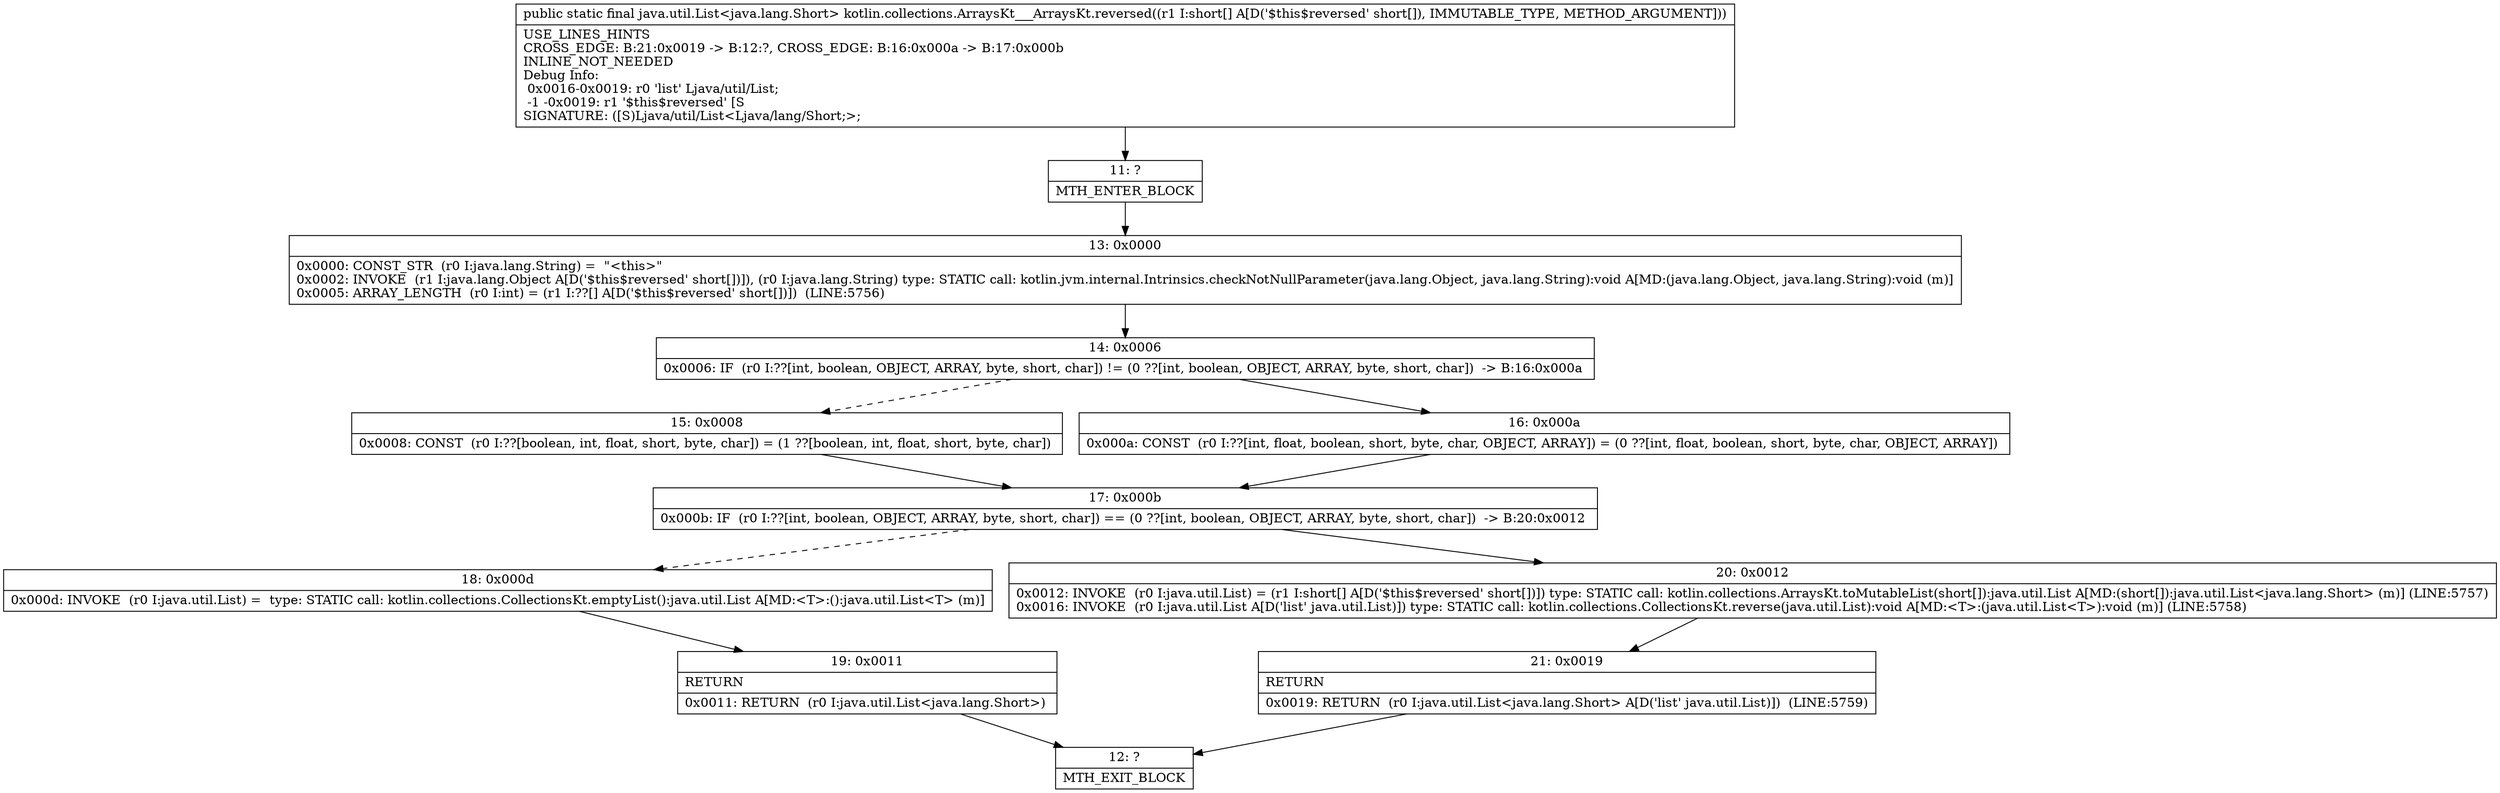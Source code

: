 digraph "CFG forkotlin.collections.ArraysKt___ArraysKt.reversed([S)Ljava\/util\/List;" {
Node_11 [shape=record,label="{11\:\ ?|MTH_ENTER_BLOCK\l}"];
Node_13 [shape=record,label="{13\:\ 0x0000|0x0000: CONST_STR  (r0 I:java.lang.String) =  \"\<this\>\" \l0x0002: INVOKE  (r1 I:java.lang.Object A[D('$this$reversed' short[])]), (r0 I:java.lang.String) type: STATIC call: kotlin.jvm.internal.Intrinsics.checkNotNullParameter(java.lang.Object, java.lang.String):void A[MD:(java.lang.Object, java.lang.String):void (m)]\l0x0005: ARRAY_LENGTH  (r0 I:int) = (r1 I:??[] A[D('$this$reversed' short[])])  (LINE:5756)\l}"];
Node_14 [shape=record,label="{14\:\ 0x0006|0x0006: IF  (r0 I:??[int, boolean, OBJECT, ARRAY, byte, short, char]) != (0 ??[int, boolean, OBJECT, ARRAY, byte, short, char])  \-\> B:16:0x000a \l}"];
Node_15 [shape=record,label="{15\:\ 0x0008|0x0008: CONST  (r0 I:??[boolean, int, float, short, byte, char]) = (1 ??[boolean, int, float, short, byte, char]) \l}"];
Node_17 [shape=record,label="{17\:\ 0x000b|0x000b: IF  (r0 I:??[int, boolean, OBJECT, ARRAY, byte, short, char]) == (0 ??[int, boolean, OBJECT, ARRAY, byte, short, char])  \-\> B:20:0x0012 \l}"];
Node_18 [shape=record,label="{18\:\ 0x000d|0x000d: INVOKE  (r0 I:java.util.List) =  type: STATIC call: kotlin.collections.CollectionsKt.emptyList():java.util.List A[MD:\<T\>:():java.util.List\<T\> (m)]\l}"];
Node_19 [shape=record,label="{19\:\ 0x0011|RETURN\l|0x0011: RETURN  (r0 I:java.util.List\<java.lang.Short\>) \l}"];
Node_12 [shape=record,label="{12\:\ ?|MTH_EXIT_BLOCK\l}"];
Node_20 [shape=record,label="{20\:\ 0x0012|0x0012: INVOKE  (r0 I:java.util.List) = (r1 I:short[] A[D('$this$reversed' short[])]) type: STATIC call: kotlin.collections.ArraysKt.toMutableList(short[]):java.util.List A[MD:(short[]):java.util.List\<java.lang.Short\> (m)] (LINE:5757)\l0x0016: INVOKE  (r0 I:java.util.List A[D('list' java.util.List)]) type: STATIC call: kotlin.collections.CollectionsKt.reverse(java.util.List):void A[MD:\<T\>:(java.util.List\<T\>):void (m)] (LINE:5758)\l}"];
Node_21 [shape=record,label="{21\:\ 0x0019|RETURN\l|0x0019: RETURN  (r0 I:java.util.List\<java.lang.Short\> A[D('list' java.util.List)])  (LINE:5759)\l}"];
Node_16 [shape=record,label="{16\:\ 0x000a|0x000a: CONST  (r0 I:??[int, float, boolean, short, byte, char, OBJECT, ARRAY]) = (0 ??[int, float, boolean, short, byte, char, OBJECT, ARRAY]) \l}"];
MethodNode[shape=record,label="{public static final java.util.List\<java.lang.Short\> kotlin.collections.ArraysKt___ArraysKt.reversed((r1 I:short[] A[D('$this$reversed' short[]), IMMUTABLE_TYPE, METHOD_ARGUMENT]))  | USE_LINES_HINTS\lCROSS_EDGE: B:21:0x0019 \-\> B:12:?, CROSS_EDGE: B:16:0x000a \-\> B:17:0x000b\lINLINE_NOT_NEEDED\lDebug Info:\l  0x0016\-0x0019: r0 'list' Ljava\/util\/List;\l  \-1 \-0x0019: r1 '$this$reversed' [S\lSIGNATURE: ([S)Ljava\/util\/List\<Ljava\/lang\/Short;\>;\l}"];
MethodNode -> Node_11;Node_11 -> Node_13;
Node_13 -> Node_14;
Node_14 -> Node_15[style=dashed];
Node_14 -> Node_16;
Node_15 -> Node_17;
Node_17 -> Node_18[style=dashed];
Node_17 -> Node_20;
Node_18 -> Node_19;
Node_19 -> Node_12;
Node_20 -> Node_21;
Node_21 -> Node_12;
Node_16 -> Node_17;
}

